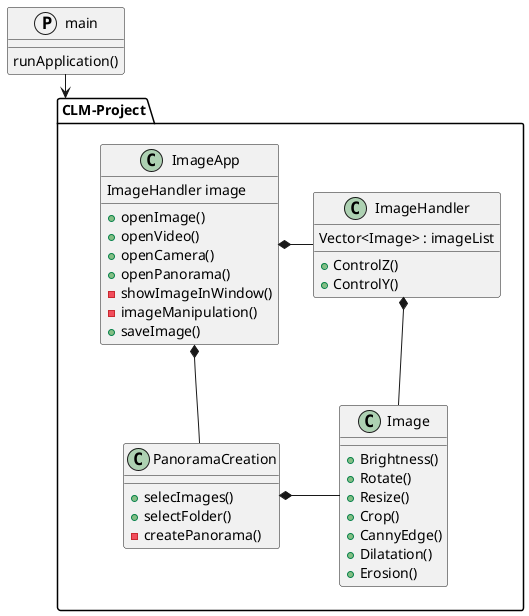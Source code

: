 @startuml
'https://plantuml.com/sequence-diagram
'https://plantuml.com/fr/class-diagram




protocol main {
    runApplication()
}

main  --> "CLM-Project"
package "CLM-Project" {
    class ImageApp{
    ImageHandler image
    +openImage()
    +openVideo()
    +openCamera()
    +openPanorama()
    -showImageInWindow()
    -imageManipulation()
   +saveImage()
    }

    class ImageHandler{
        Vector<Image> : imageList
        +ControlZ()
        +ControlY()
    }

    class Image{
        +Brightness()
    	+Rotate()
    	+Resize()
    	+Crop()
    	+CannyEdge()
        +Dilatation()
        +Erosion()
    }

    class PanoramaCreation{
        +selecImages()
        +selectFolder()
        -createPanorama()
    }


    ImageApp *- ImageHandler
    ImageApp *-- PanoramaCreation
    ImageHandler *- Image
    PanoramaCreation *- Image





}
'note left of "Image"
'    fefg
'end note






@enduml